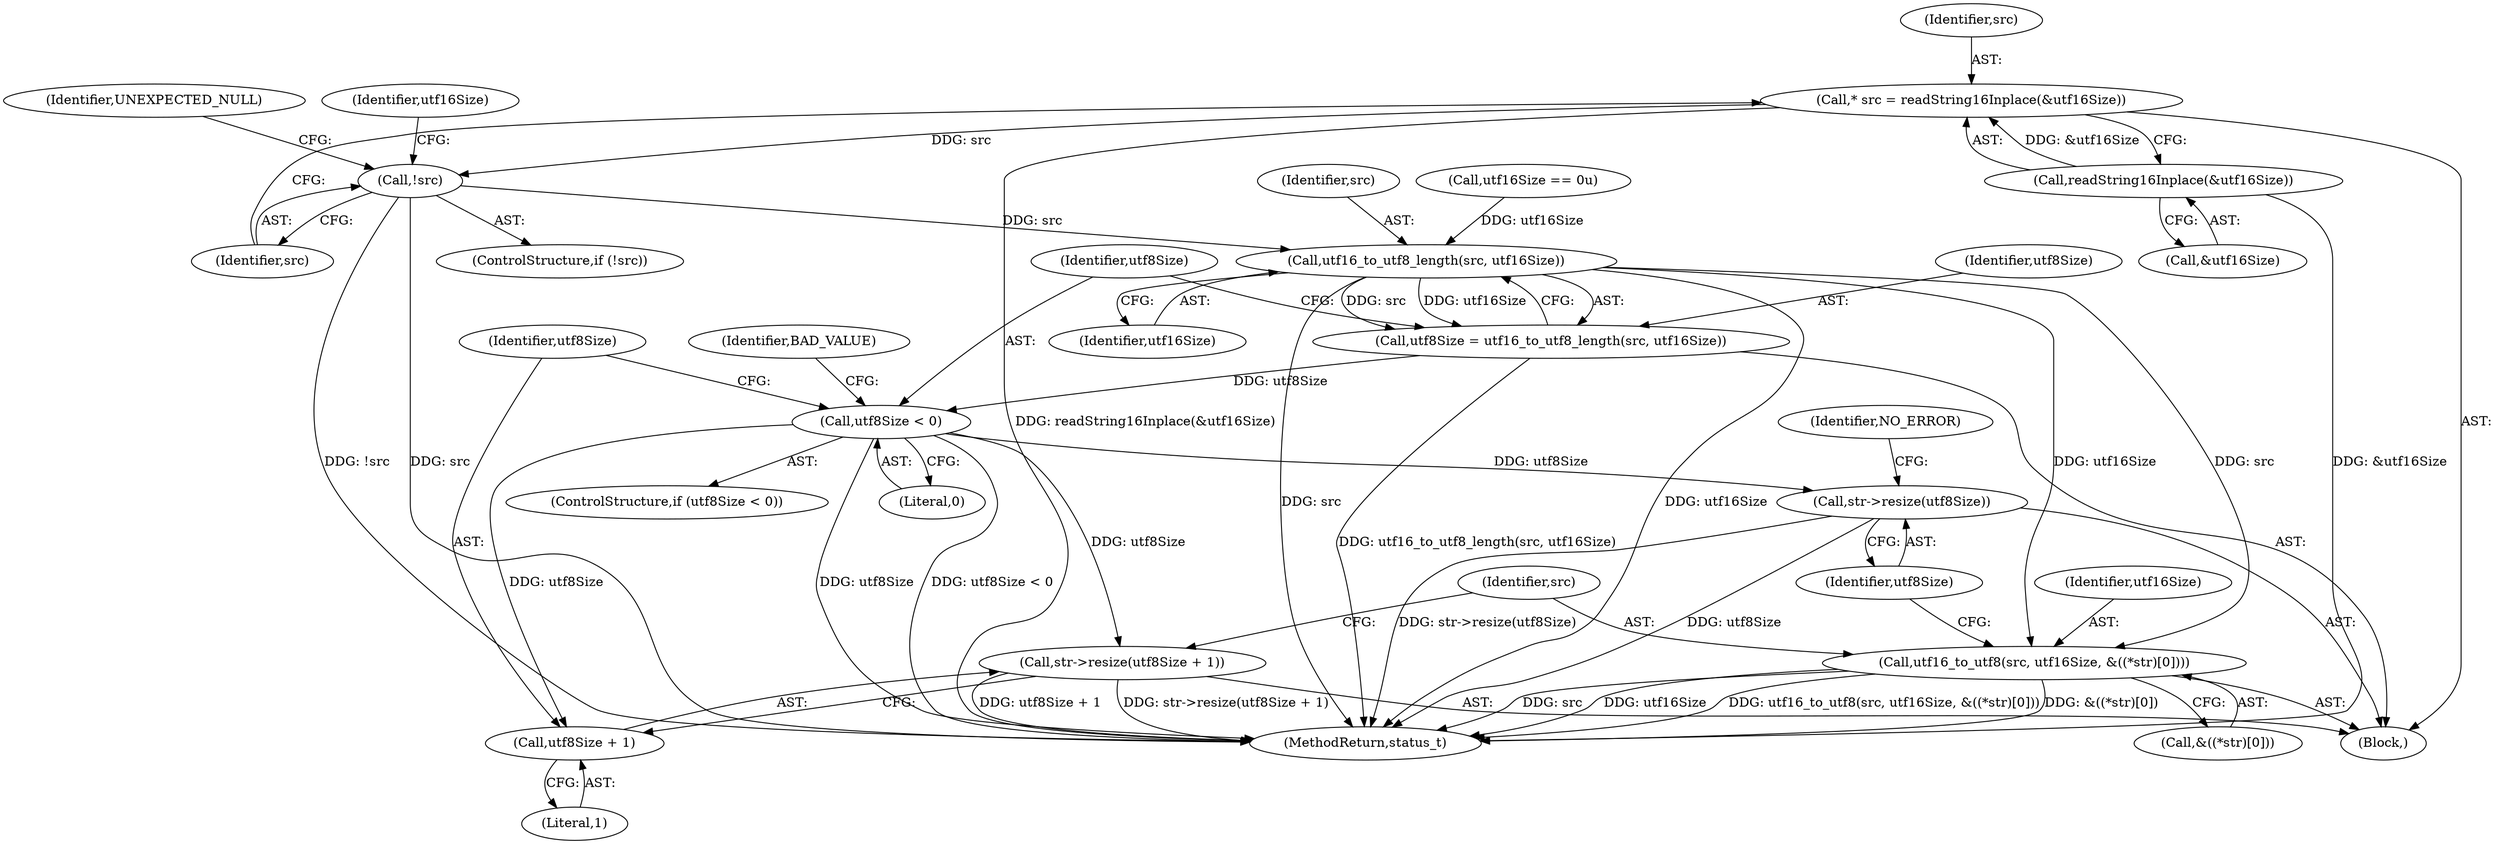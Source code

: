 digraph "1_Android_1f4b49e64adf4623eefda503bca61e253597b9bf@API" {
"1000108" [label="(Call,* src = readString16Inplace(&utf16Size))"];
"1000110" [label="(Call,readString16Inplace(&utf16Size))"];
"1000114" [label="(Call,!src)"];
"1000130" [label="(Call,utf16_to_utf8_length(src, utf16Size))"];
"1000128" [label="(Call,utf8Size = utf16_to_utf8_length(src, utf16Size))"];
"1000134" [label="(Call,utf8Size < 0)"];
"1000140" [label="(Call,str->resize(utf8Size + 1))"];
"1000141" [label="(Call,utf8Size + 1)"];
"1000152" [label="(Call,str->resize(utf8Size))"];
"1000144" [label="(Call,utf16_to_utf8(src, utf16Size, &((*str)[0])))"];
"1000140" [label="(Call,str->resize(utf8Size + 1))"];
"1000146" [label="(Identifier,utf16Size)"];
"1000139" [label="(Identifier,BAD_VALUE)"];
"1000113" [label="(ControlStructure,if (!src))"];
"1000114" [label="(Call,!src)"];
"1000152" [label="(Call,str->resize(utf8Size))"];
"1000144" [label="(Call,utf16_to_utf8(src, utf16Size, &((*str)[0])))"];
"1000111" [label="(Call,&utf16Size)"];
"1000118" [label="(Identifier,UNEXPECTED_NULL)"];
"1000147" [label="(Call,&((*str)[0]))"];
"1000128" [label="(Call,utf8Size = utf16_to_utf8_length(src, utf16Size))"];
"1000108" [label="(Call,* src = readString16Inplace(&utf16Size))"];
"1000133" [label="(ControlStructure,if (utf8Size < 0))"];
"1000109" [label="(Identifier,src)"];
"1000110" [label="(Call,readString16Inplace(&utf16Size))"];
"1000131" [label="(Identifier,src)"];
"1000136" [label="(Literal,0)"];
"1000115" [label="(Identifier,src)"];
"1000129" [label="(Identifier,utf8Size)"];
"1000121" [label="(Identifier,utf16Size)"];
"1000153" [label="(Identifier,utf8Size)"];
"1000143" [label="(Literal,1)"];
"1000142" [label="(Identifier,utf8Size)"];
"1000155" [label="(Identifier,NO_ERROR)"];
"1000102" [label="(Block,)"];
"1000130" [label="(Call,utf16_to_utf8_length(src, utf16Size))"];
"1000135" [label="(Identifier,utf8Size)"];
"1000134" [label="(Call,utf8Size < 0)"];
"1000156" [label="(MethodReturn,status_t)"];
"1000132" [label="(Identifier,utf16Size)"];
"1000141" [label="(Call,utf8Size + 1)"];
"1000120" [label="(Call,utf16Size == 0u)"];
"1000145" [label="(Identifier,src)"];
"1000108" -> "1000102"  [label="AST: "];
"1000108" -> "1000110"  [label="CFG: "];
"1000109" -> "1000108"  [label="AST: "];
"1000110" -> "1000108"  [label="AST: "];
"1000115" -> "1000108"  [label="CFG: "];
"1000108" -> "1000156"  [label="DDG: readString16Inplace(&utf16Size)"];
"1000110" -> "1000108"  [label="DDG: &utf16Size"];
"1000108" -> "1000114"  [label="DDG: src"];
"1000110" -> "1000111"  [label="CFG: "];
"1000111" -> "1000110"  [label="AST: "];
"1000110" -> "1000156"  [label="DDG: &utf16Size"];
"1000114" -> "1000113"  [label="AST: "];
"1000114" -> "1000115"  [label="CFG: "];
"1000115" -> "1000114"  [label="AST: "];
"1000118" -> "1000114"  [label="CFG: "];
"1000121" -> "1000114"  [label="CFG: "];
"1000114" -> "1000156"  [label="DDG: !src"];
"1000114" -> "1000156"  [label="DDG: src"];
"1000114" -> "1000130"  [label="DDG: src"];
"1000130" -> "1000128"  [label="AST: "];
"1000130" -> "1000132"  [label="CFG: "];
"1000131" -> "1000130"  [label="AST: "];
"1000132" -> "1000130"  [label="AST: "];
"1000128" -> "1000130"  [label="CFG: "];
"1000130" -> "1000156"  [label="DDG: utf16Size"];
"1000130" -> "1000156"  [label="DDG: src"];
"1000130" -> "1000128"  [label="DDG: src"];
"1000130" -> "1000128"  [label="DDG: utf16Size"];
"1000120" -> "1000130"  [label="DDG: utf16Size"];
"1000130" -> "1000144"  [label="DDG: src"];
"1000130" -> "1000144"  [label="DDG: utf16Size"];
"1000128" -> "1000102"  [label="AST: "];
"1000129" -> "1000128"  [label="AST: "];
"1000135" -> "1000128"  [label="CFG: "];
"1000128" -> "1000156"  [label="DDG: utf16_to_utf8_length(src, utf16Size)"];
"1000128" -> "1000134"  [label="DDG: utf8Size"];
"1000134" -> "1000133"  [label="AST: "];
"1000134" -> "1000136"  [label="CFG: "];
"1000135" -> "1000134"  [label="AST: "];
"1000136" -> "1000134"  [label="AST: "];
"1000139" -> "1000134"  [label="CFG: "];
"1000142" -> "1000134"  [label="CFG: "];
"1000134" -> "1000156"  [label="DDG: utf8Size < 0"];
"1000134" -> "1000156"  [label="DDG: utf8Size"];
"1000134" -> "1000140"  [label="DDG: utf8Size"];
"1000134" -> "1000141"  [label="DDG: utf8Size"];
"1000134" -> "1000152"  [label="DDG: utf8Size"];
"1000140" -> "1000102"  [label="AST: "];
"1000140" -> "1000141"  [label="CFG: "];
"1000141" -> "1000140"  [label="AST: "];
"1000145" -> "1000140"  [label="CFG: "];
"1000140" -> "1000156"  [label="DDG: utf8Size + 1"];
"1000140" -> "1000156"  [label="DDG: str->resize(utf8Size + 1)"];
"1000141" -> "1000143"  [label="CFG: "];
"1000142" -> "1000141"  [label="AST: "];
"1000143" -> "1000141"  [label="AST: "];
"1000152" -> "1000102"  [label="AST: "];
"1000152" -> "1000153"  [label="CFG: "];
"1000153" -> "1000152"  [label="AST: "];
"1000155" -> "1000152"  [label="CFG: "];
"1000152" -> "1000156"  [label="DDG: utf8Size"];
"1000152" -> "1000156"  [label="DDG: str->resize(utf8Size)"];
"1000144" -> "1000102"  [label="AST: "];
"1000144" -> "1000147"  [label="CFG: "];
"1000145" -> "1000144"  [label="AST: "];
"1000146" -> "1000144"  [label="AST: "];
"1000147" -> "1000144"  [label="AST: "];
"1000153" -> "1000144"  [label="CFG: "];
"1000144" -> "1000156"  [label="DDG: src"];
"1000144" -> "1000156"  [label="DDG: utf16Size"];
"1000144" -> "1000156"  [label="DDG: utf16_to_utf8(src, utf16Size, &((*str)[0]))"];
"1000144" -> "1000156"  [label="DDG: &((*str)[0])"];
}
